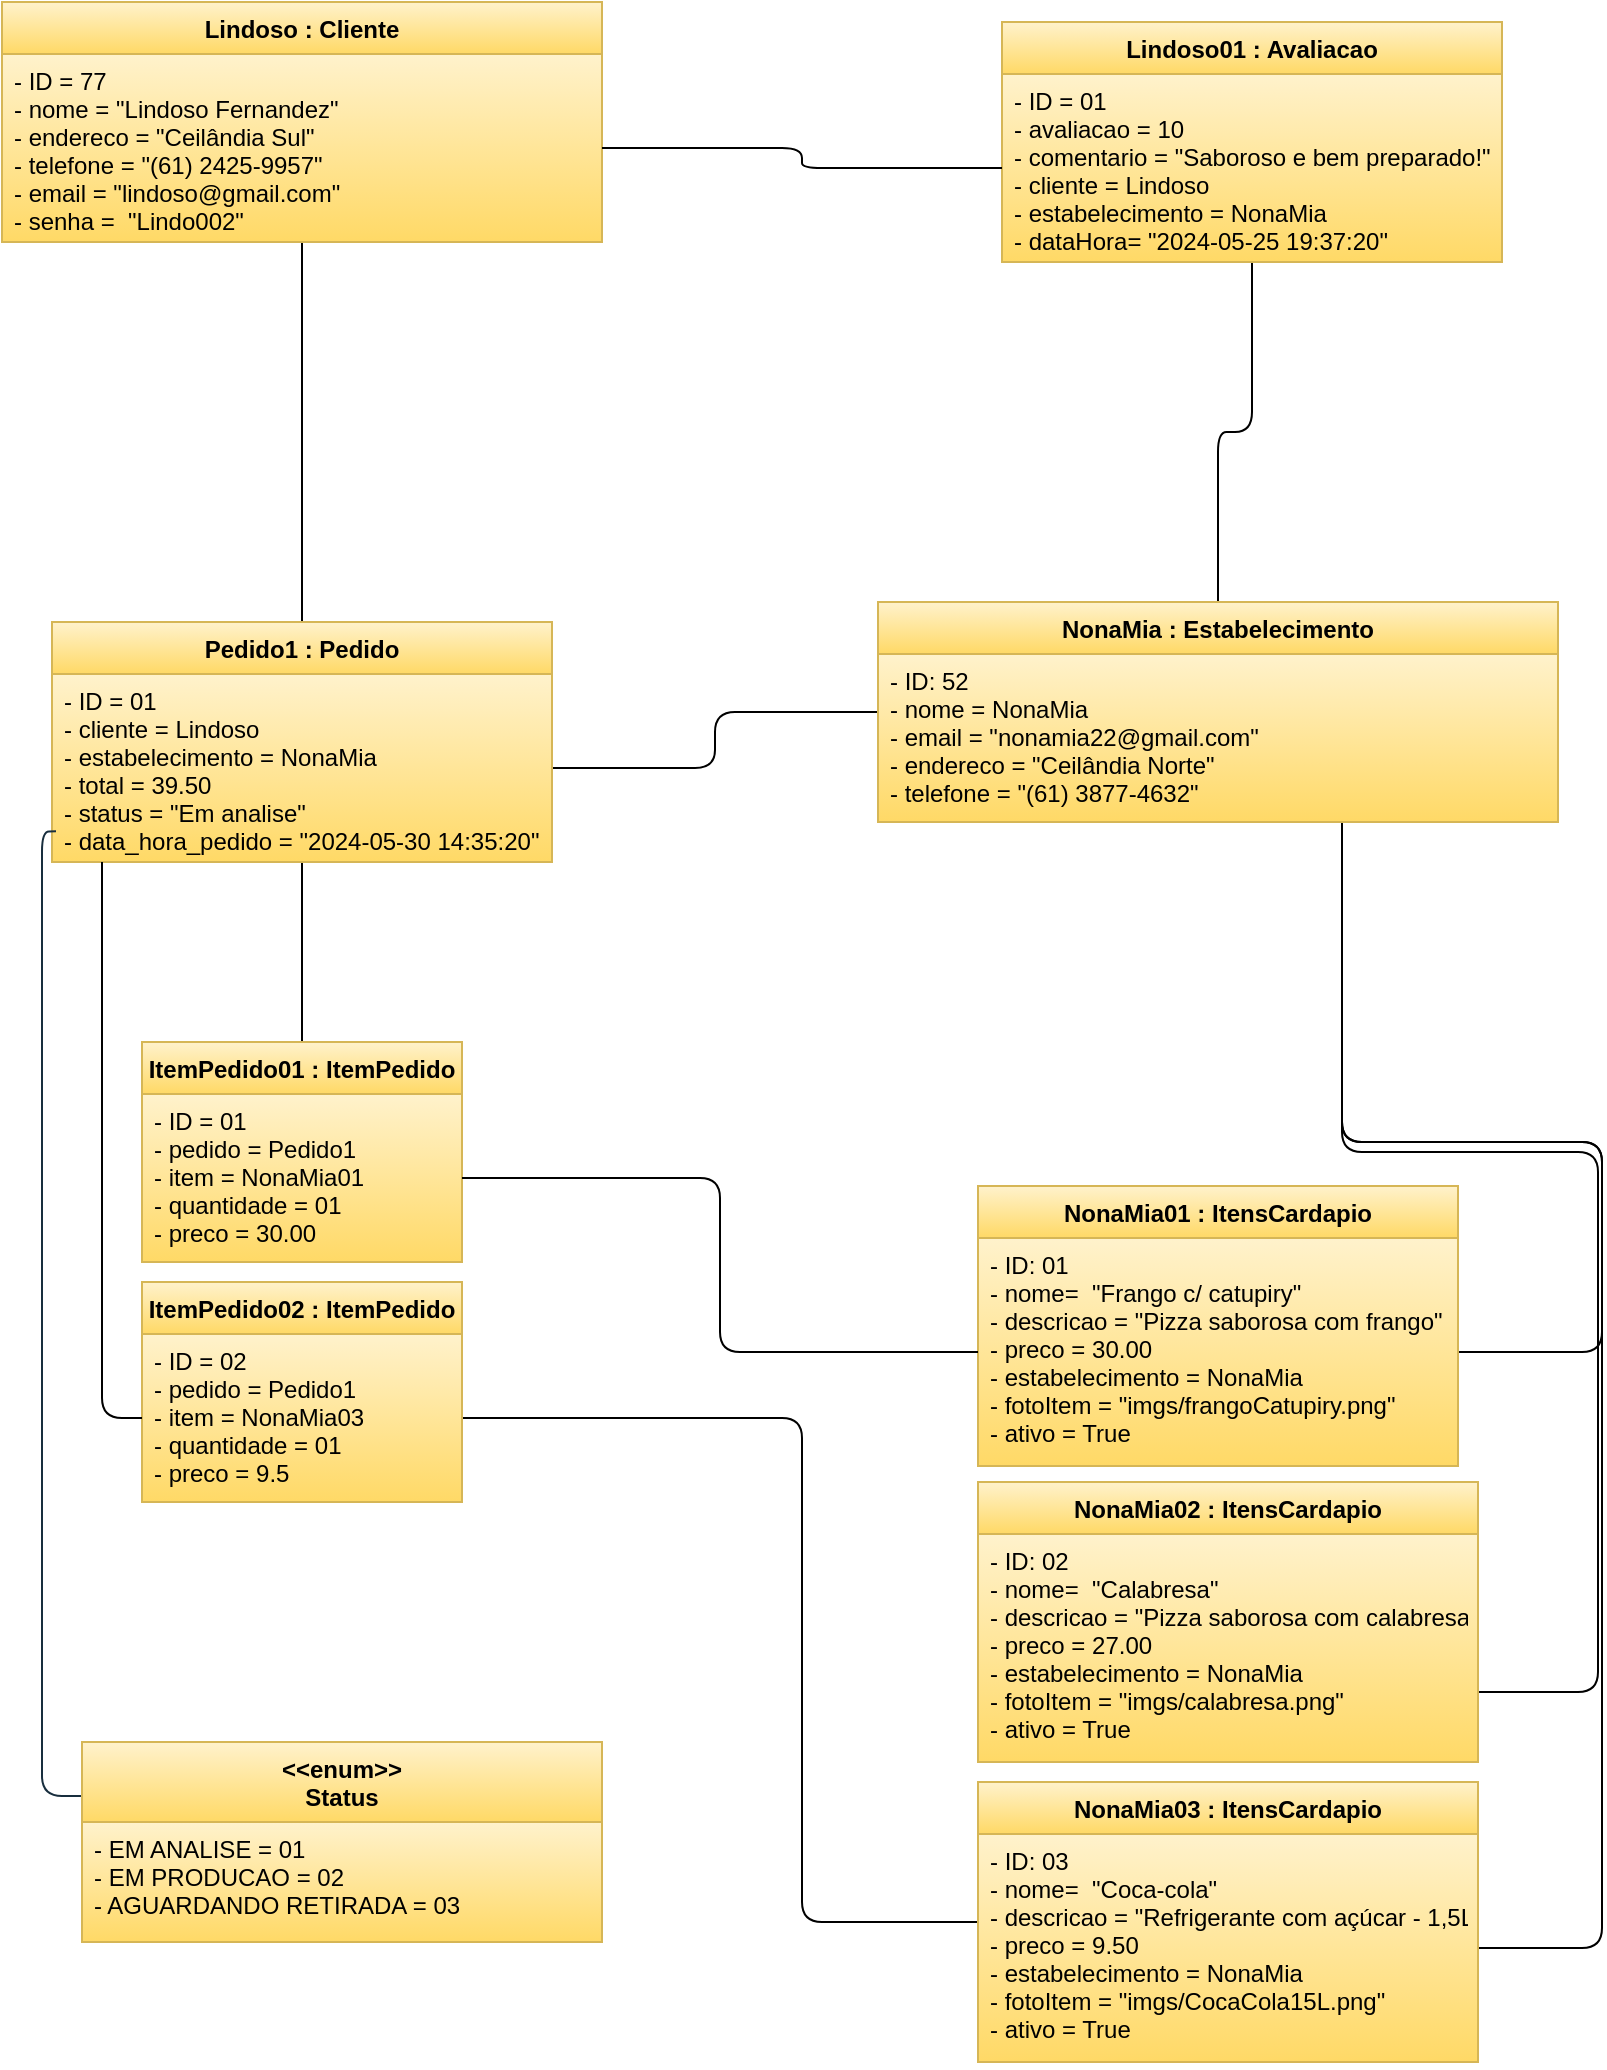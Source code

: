 <mxfile version="24.4.10" type="device" pages="2">
  <diagram name="Obj" id="DTu7eYKMTgnJdBl0chDG">
    <mxGraphModel dx="779" dy="892" grid="1" gridSize="10" guides="1" tooltips="1" connect="1" arrows="1" fold="1" page="1" pageScale="1" pageWidth="827" pageHeight="1169" math="0" shadow="0">
      <root>
        <mxCell id="0" />
        <mxCell id="1" parent="0" />
        <mxCell id="Xk_A5SNu3uXFwl-5zh5v-13" style="edgeStyle=orthogonalEdgeStyle;orthogonalLoop=1;jettySize=auto;html=1;entryX=0.5;entryY=0;entryDx=0;entryDy=0;endArrow=none;endFill=0;" edge="1" parent="1" source="b2Zplk78GgnfrLnbm15n-1" target="b2Zplk78GgnfrLnbm15n-13">
          <mxGeometry relative="1" as="geometry" />
        </mxCell>
        <mxCell id="b2Zplk78GgnfrLnbm15n-1" value="Lindoso : Cliente" style="swimlane;fontStyle=1;align=center;verticalAlign=top;childLayout=stackLayout;horizontal=1;startSize=26;horizontalStack=0;resizeParent=1;resizeParentMax=0;resizeLast=0;collapsible=1;marginBottom=0;fillColor=#fff2cc;strokeColor=#d6b656;textShadow=0;labelBackgroundColor=none;rounded=0;gradientColor=#ffd966;labelBorderColor=none;fontColor=default;" vertex="1" parent="1">
          <mxGeometry x="20" y="100" width="300" height="120" as="geometry" />
        </mxCell>
        <mxCell id="b2Zplk78GgnfrLnbm15n-2" value="- ID = 77&#xa;- nome = &quot;Lindoso Fernandez&quot;&#xa;- endereco = &quot;Ceilândia Sul&quot;&#xa;- telefone = &quot;(61) 2425-9957&quot;&#xa;- email = &quot;lindoso@gmail.com&quot;&#xa;- senha =  &quot;Lindo002&quot;" style="text;strokeColor=#d6b656;fillColor=#fff2cc;align=left;verticalAlign=top;spacingLeft=4;spacingRight=4;overflow=hidden;rotatable=0;points=[[0,0.5],[1,0.5]];portConstraint=eastwest;textShadow=0;labelBackgroundColor=none;rounded=0;gradientColor=#ffd966;labelBorderColor=none;fontColor=default;" vertex="1" parent="b2Zplk78GgnfrLnbm15n-1">
          <mxGeometry y="26" width="300" height="94" as="geometry" />
        </mxCell>
        <mxCell id="Xk_A5SNu3uXFwl-5zh5v-12" style="edgeStyle=orthogonalEdgeStyle;orthogonalLoop=1;jettySize=auto;html=1;endArrow=none;endFill=0;" edge="1" parent="1" source="b2Zplk78GgnfrLnbm15n-5" target="b2Zplk78GgnfrLnbm15n-9">
          <mxGeometry relative="1" as="geometry" />
        </mxCell>
        <mxCell id="b2Zplk78GgnfrLnbm15n-5" value="Lindoso01 : Avaliacao" style="swimlane;fontStyle=1;align=center;verticalAlign=top;childLayout=stackLayout;horizontal=1;startSize=26;horizontalStack=0;resizeParent=1;resizeParentMax=0;resizeLast=0;collapsible=1;marginBottom=0;strokeColor=#d6b656;fontFamily=Helvetica;fontSize=12;fillColor=#fff2cc;labelBackgroundColor=none;rounded=0;gradientColor=#ffd966;labelBorderColor=none;textShadow=0;fontColor=default;" vertex="1" parent="1">
          <mxGeometry x="520" y="110" width="250" height="120" as="geometry" />
        </mxCell>
        <mxCell id="b2Zplk78GgnfrLnbm15n-6" value="- ID = 01&#xa;- avaliacao = 10&#xa;- comentario = &quot;Saboroso e bem preparado!&quot;&#xa;- cliente = Lindoso&#xa;- estabelecimento = NonaMia&#xa;- dataHora= &quot;2024-05-25 19:37:20&quot;&#xa;&#xa;" style="text;strokeColor=#d6b656;fillColor=#fff2cc;align=left;verticalAlign=top;spacingLeft=4;spacingRight=4;overflow=hidden;rotatable=0;points=[[0,0.5],[1,0.5]];portConstraint=eastwest;fontFamily=Helvetica;fontSize=12;fontStyle=0;labelBackgroundColor=none;rounded=0;gradientColor=#ffd966;labelBorderColor=none;textShadow=0;fontColor=default;" vertex="1" parent="b2Zplk78GgnfrLnbm15n-5">
          <mxGeometry y="26" width="250" height="94" as="geometry" />
        </mxCell>
        <mxCell id="Xk_A5SNu3uXFwl-5zh5v-11" style="edgeStyle=orthogonalEdgeStyle;orthogonalLoop=1;jettySize=auto;html=1;endArrow=none;endFill=0;" edge="1" parent="1" source="b2Zplk78GgnfrLnbm15n-9" target="b2Zplk78GgnfrLnbm15n-14">
          <mxGeometry relative="1" as="geometry" />
        </mxCell>
        <mxCell id="Xk_A5SNu3uXFwl-5zh5v-15" style="edgeStyle=orthogonalEdgeStyle;orthogonalLoop=1;jettySize=auto;html=1;entryX=1;entryY=0.5;entryDx=0;entryDy=0;endArrow=none;endFill=0;" edge="1" parent="1" source="b2Zplk78GgnfrLnbm15n-9" target="b2Zplk78GgnfrLnbm15n-22">
          <mxGeometry relative="1" as="geometry">
            <Array as="points">
              <mxPoint x="690" y="670" />
              <mxPoint x="820" y="670" />
              <mxPoint x="820" y="775" />
            </Array>
          </mxGeometry>
        </mxCell>
        <mxCell id="Xk_A5SNu3uXFwl-5zh5v-16" style="edgeStyle=orthogonalEdgeStyle;orthogonalLoop=1;jettySize=auto;html=1;entryX=1;entryY=0.75;entryDx=0;entryDy=0;endArrow=none;endFill=0;" edge="1" parent="1" source="b2Zplk78GgnfrLnbm15n-9" target="Xk_A5SNu3uXFwl-5zh5v-1">
          <mxGeometry relative="1" as="geometry">
            <Array as="points">
              <mxPoint x="690" y="675" />
              <mxPoint x="818" y="675" />
              <mxPoint x="818" y="945" />
            </Array>
          </mxGeometry>
        </mxCell>
        <mxCell id="Xk_A5SNu3uXFwl-5zh5v-17" style="edgeStyle=orthogonalEdgeStyle;orthogonalLoop=1;jettySize=auto;html=1;endArrow=none;endFill=0;" edge="1" parent="1" source="b2Zplk78GgnfrLnbm15n-9" target="Xk_A5SNu3uXFwl-5zh5v-4">
          <mxGeometry relative="1" as="geometry">
            <Array as="points">
              <mxPoint x="690" y="670" />
              <mxPoint x="820" y="670" />
              <mxPoint x="820" y="1073" />
            </Array>
          </mxGeometry>
        </mxCell>
        <mxCell id="b2Zplk78GgnfrLnbm15n-9" value="NonaMia : Estabelecimento" style="swimlane;fontStyle=1;align=center;verticalAlign=top;childLayout=stackLayout;horizontal=1;startSize=26;horizontalStack=0;resizeParent=1;resizeParentMax=0;resizeLast=0;collapsible=1;marginBottom=0;labelBackgroundColor=none;fillColor=#fff2cc;strokeColor=#d6b656;rounded=0;gradientColor=#ffd966;labelBorderColor=none;textShadow=0;fontColor=default;" vertex="1" parent="1">
          <mxGeometry x="458" y="400" width="340" height="110" as="geometry" />
        </mxCell>
        <mxCell id="b2Zplk78GgnfrLnbm15n-10" value="- ID: 52&#xa;- nome = NonaMia&#xa;- email = &quot;nonamia22@gmail.com&quot;&#xa;- endereco = &quot;Ceilândia Norte&quot;&#xa;- telefone = &quot;(61) 3877-4632&quot;&#xa;" style="text;strokeColor=#d6b656;fillColor=#fff2cc;align=left;verticalAlign=top;spacingLeft=4;spacingRight=4;overflow=hidden;rotatable=0;points=[[0,0.5],[1,0.5]];portConstraint=eastwest;labelBackgroundColor=none;rounded=0;gradientColor=#ffd966;labelBorderColor=none;textShadow=0;fontColor=default;" vertex="1" parent="b2Zplk78GgnfrLnbm15n-9">
          <mxGeometry y="26" width="340" height="84" as="geometry" />
        </mxCell>
        <mxCell id="Xk_A5SNu3uXFwl-5zh5v-9" style="edgeStyle=orthogonalEdgeStyle;orthogonalLoop=1;jettySize=auto;html=1;entryX=0.5;entryY=0;entryDx=0;entryDy=0;endArrow=none;endFill=0;" edge="1" parent="1" source="b2Zplk78GgnfrLnbm15n-13" target="b2Zplk78GgnfrLnbm15n-17">
          <mxGeometry relative="1" as="geometry" />
        </mxCell>
        <mxCell id="b2Zplk78GgnfrLnbm15n-13" value="Pedido1 : Pedido" style="swimlane;fontStyle=1;align=center;verticalAlign=top;childLayout=stackLayout;horizontal=1;startSize=26;horizontalStack=0;resizeParent=1;resizeParentMax=0;resizeLast=0;collapsible=1;marginBottom=0;labelBackgroundColor=none;fillColor=#fff2cc;strokeColor=#d6b656;rounded=0;gradientColor=#ffd966;labelBorderColor=none;textShadow=0;fontColor=default;" vertex="1" parent="1">
          <mxGeometry x="45" y="410" width="250" height="120" as="geometry" />
        </mxCell>
        <mxCell id="b2Zplk78GgnfrLnbm15n-14" value="- ID = 01&#xa;- cliente = Lindoso&#xa;- estabelecimento = NonaMia&#xa;- total = 39.50&#xa;- status = &quot;Em analise&quot;&#xa;- data_hora_pedido = &quot;2024-05-30 14:35:20&quot;" style="text;strokeColor=#d6b656;fillColor=#fff2cc;align=left;verticalAlign=top;spacingLeft=4;spacingRight=4;overflow=hidden;rotatable=0;points=[[0,0.5],[1,0.5]];portConstraint=eastwest;labelBackgroundColor=none;rounded=0;gradientColor=#ffd966;labelBorderColor=none;textShadow=0;fontColor=default;" vertex="1" parent="b2Zplk78GgnfrLnbm15n-13">
          <mxGeometry y="26" width="250" height="94" as="geometry" />
        </mxCell>
        <mxCell id="b2Zplk78GgnfrLnbm15n-17" value="ItemPedido01 : ItemPedido" style="swimlane;fontStyle=1;align=center;verticalAlign=top;childLayout=stackLayout;horizontal=1;startSize=26;horizontalStack=0;resizeParent=1;resizeParentMax=0;resizeLast=0;collapsible=1;marginBottom=0;labelBackgroundColor=none;fillColor=#fff2cc;strokeColor=#d6b656;rounded=0;gradientColor=#ffd966;labelBorderColor=none;textShadow=0;fontColor=default;" vertex="1" parent="1">
          <mxGeometry x="90" y="620" width="160" height="110" as="geometry" />
        </mxCell>
        <mxCell id="b2Zplk78GgnfrLnbm15n-18" value="- ID = 01&#xa;- pedido = Pedido1&#xa;- item = NonaMia01&#xa;- quantidade = 01&#xa;- preco = 30.00" style="text;strokeColor=#d6b656;fillColor=#fff2cc;align=left;verticalAlign=top;spacingLeft=4;spacingRight=4;overflow=hidden;rotatable=0;points=[[0,0.5],[1,0.5]];portConstraint=eastwest;labelBackgroundColor=none;rounded=0;gradientColor=#ffd966;labelBorderColor=none;textShadow=0;fontColor=default;" vertex="1" parent="b2Zplk78GgnfrLnbm15n-17">
          <mxGeometry y="26" width="160" height="84" as="geometry" />
        </mxCell>
        <mxCell id="b2Zplk78GgnfrLnbm15n-21" value="NonaMia01 : ItensCardapio" style="swimlane;fontStyle=1;align=center;verticalAlign=top;childLayout=stackLayout;horizontal=1;startSize=26;horizontalStack=0;resizeParent=1;resizeParentMax=0;resizeLast=0;collapsible=1;marginBottom=0;labelBackgroundColor=none;fillColor=#fff2cc;strokeColor=#d6b656;rounded=0;gradientColor=#ffd966;labelBorderColor=none;textShadow=0;fontColor=default;" vertex="1" parent="1">
          <mxGeometry x="508" y="692" width="240" height="140" as="geometry" />
        </mxCell>
        <mxCell id="b2Zplk78GgnfrLnbm15n-22" value="- ID: 01&#xa;- nome=  &quot;Frango c/ catupiry&quot;&#xa;- descricao = &quot;Pizza saborosa com frango&quot;&#xa;- preco = 30.00&#xa;- estabelecimento = NonaMia &#xa;- fotoItem = &quot;imgs/frangoCatupiry.png&quot; &#xa;- ativo = True" style="text;strokeColor=#d6b656;fillColor=#fff2cc;align=left;verticalAlign=top;spacingLeft=4;spacingRight=4;overflow=hidden;rotatable=0;points=[[0,0.5],[1,0.5]];portConstraint=eastwest;labelBackgroundColor=none;rounded=0;gradientColor=#ffd966;labelBorderColor=none;textShadow=0;fontColor=default;" vertex="1" parent="b2Zplk78GgnfrLnbm15n-21">
          <mxGeometry y="26" width="240" height="114" as="geometry" />
        </mxCell>
        <mxCell id="b2Zplk78GgnfrLnbm15n-34" value="" style="edgeStyle=orthogonalEdgeStyle;rounded=1;orthogonalLoop=1;jettySize=auto;endArrow=none;endFill=0;exitX=0;exitY=0.25;exitDx=0;exitDy=0;entryX=0.008;entryY=0.837;entryDx=0;entryDy=0;entryPerimeter=0;labelBackgroundColor=none;strokeColor=#182E3E;fontColor=default;labelBorderColor=none;textShadow=0;curved=0;" edge="1" parent="1" source="b2Zplk78GgnfrLnbm15n-29" target="b2Zplk78GgnfrLnbm15n-14">
          <mxGeometry relative="1" as="geometry">
            <Array as="points">
              <mxPoint x="100" y="997" />
              <mxPoint x="40" y="997" />
              <mxPoint x="40" y="515" />
            </Array>
          </mxGeometry>
        </mxCell>
        <mxCell id="b2Zplk78GgnfrLnbm15n-29" value="&lt;&lt;enum&gt;&gt;&#xa;Status" style="swimlane;fontStyle=1;align=center;verticalAlign=top;childLayout=stackLayout;horizontal=1;startSize=40;horizontalStack=0;resizeParent=1;resizeParentMax=0;resizeLast=0;collapsible=1;marginBottom=0;labelBackgroundColor=none;fillColor=#fff2cc;strokeColor=#d6b656;rounded=0;gradientColor=#ffd966;labelBorderColor=none;textShadow=0;fontColor=default;" vertex="1" parent="1">
          <mxGeometry x="60" y="970" width="260" height="100" as="geometry">
            <mxRectangle x="300" y="840" width="100" height="40" as="alternateBounds" />
          </mxGeometry>
        </mxCell>
        <mxCell id="b2Zplk78GgnfrLnbm15n-30" value="- EM ANALISE = 01&#xa;- EM PRODUCAO = 02&#xa;- AGUARDANDO RETIRADA = 03" style="text;strokeColor=#d6b656;fillColor=#fff2cc;align=left;verticalAlign=top;spacingLeft=4;spacingRight=4;overflow=hidden;rotatable=0;points=[[0,0.5],[1,0.5]];portConstraint=eastwest;labelBackgroundColor=none;rounded=0;gradientColor=#ffd966;labelBorderColor=none;textShadow=0;fontColor=default;" vertex="1" parent="b2Zplk78GgnfrLnbm15n-29">
          <mxGeometry y="40" width="260" height="60" as="geometry" />
        </mxCell>
        <mxCell id="Xk_A5SNu3uXFwl-5zh5v-1" value="NonaMia02 : ItensCardapio" style="swimlane;fontStyle=1;align=center;verticalAlign=top;childLayout=stackLayout;horizontal=1;startSize=26;horizontalStack=0;resizeParent=1;resizeParentMax=0;resizeLast=0;collapsible=1;marginBottom=0;labelBackgroundColor=none;fillColor=#fff2cc;strokeColor=#d6b656;rounded=0;gradientColor=#ffd966;labelBorderColor=none;textShadow=0;fontColor=default;" vertex="1" parent="1">
          <mxGeometry x="508" y="840" width="250" height="140" as="geometry" />
        </mxCell>
        <mxCell id="Xk_A5SNu3uXFwl-5zh5v-2" value="- ID: 02&#xa;- nome=  &quot;Calabresa&quot;&#xa;- descricao = &quot;Pizza saborosa com calabresa&quot;&#xa;- preco = 27.00&#xa;- estabelecimento = NonaMia &#xa;- fotoItem = &quot;imgs/calabresa.png&quot; &#xa;- ativo = True" style="text;strokeColor=#d6b656;fillColor=#fff2cc;align=left;verticalAlign=top;spacingLeft=4;spacingRight=4;overflow=hidden;rotatable=0;points=[[0,0.5],[1,0.5]];portConstraint=eastwest;labelBackgroundColor=none;rounded=0;gradientColor=#ffd966;labelBorderColor=none;textShadow=0;fontColor=default;" vertex="1" parent="Xk_A5SNu3uXFwl-5zh5v-1">
          <mxGeometry y="26" width="250" height="114" as="geometry" />
        </mxCell>
        <mxCell id="Xk_A5SNu3uXFwl-5zh5v-7" style="edgeStyle=orthogonalEdgeStyle;orthogonalLoop=1;jettySize=auto;html=1;endArrow=none;endFill=0;" edge="1" parent="1" source="Xk_A5SNu3uXFwl-5zh5v-3" target="Xk_A5SNu3uXFwl-5zh5v-6">
          <mxGeometry relative="1" as="geometry">
            <Array as="points">
              <mxPoint x="420" y="1060" />
              <mxPoint x="420" y="808" />
            </Array>
          </mxGeometry>
        </mxCell>
        <mxCell id="Xk_A5SNu3uXFwl-5zh5v-3" value="NonaMia03 : ItensCardapio" style="swimlane;fontStyle=1;align=center;verticalAlign=top;childLayout=stackLayout;horizontal=1;startSize=26;horizontalStack=0;resizeParent=1;resizeParentMax=0;resizeLast=0;collapsible=1;marginBottom=0;labelBackgroundColor=none;fillColor=#fff2cc;strokeColor=#d6b656;rounded=0;gradientColor=#ffd966;labelBorderColor=none;textShadow=0;fontColor=default;" vertex="1" parent="1">
          <mxGeometry x="508" y="990" width="250" height="140" as="geometry" />
        </mxCell>
        <mxCell id="Xk_A5SNu3uXFwl-5zh5v-4" value="- ID: 03&#xa;- nome=  &quot;Coca-cola&quot;&#xa;- descricao = &quot;Refrigerante com açúcar - 1,5L&quot;&#xa;- preco = 9.50&#xa;- estabelecimento = NonaMia &#xa;- fotoItem = &quot;imgs/CocaCola15L.png&quot; &#xa;- ativo = True" style="text;strokeColor=#d6b656;fillColor=#fff2cc;align=left;verticalAlign=top;spacingLeft=4;spacingRight=4;overflow=hidden;rotatable=0;points=[[0,0.5],[1,0.5]];portConstraint=eastwest;labelBackgroundColor=none;rounded=0;gradientColor=#ffd966;labelBorderColor=none;textShadow=0;fontColor=default;" vertex="1" parent="Xk_A5SNu3uXFwl-5zh5v-3">
          <mxGeometry y="26" width="250" height="114" as="geometry" />
        </mxCell>
        <mxCell id="Xk_A5SNu3uXFwl-5zh5v-5" value="ItemPedido02 : ItemPedido" style="swimlane;fontStyle=1;align=center;verticalAlign=top;childLayout=stackLayout;horizontal=1;startSize=26;horizontalStack=0;resizeParent=1;resizeParentMax=0;resizeLast=0;collapsible=1;marginBottom=0;labelBackgroundColor=none;fillColor=#fff2cc;strokeColor=#d6b656;rounded=0;gradientColor=#ffd966;labelBorderColor=none;textShadow=0;fontColor=default;" vertex="1" parent="1">
          <mxGeometry x="90" y="740" width="160" height="110" as="geometry" />
        </mxCell>
        <mxCell id="Xk_A5SNu3uXFwl-5zh5v-6" value="- ID = 02&#xa;- pedido = Pedido1&#xa;- item = NonaMia03&#xa;- quantidade = 01&#xa;- preco = 9.5" style="text;strokeColor=#d6b656;fillColor=#fff2cc;align=left;verticalAlign=top;spacingLeft=4;spacingRight=4;overflow=hidden;rotatable=0;points=[[0,0.5],[1,0.5]];portConstraint=eastwest;labelBackgroundColor=none;rounded=0;gradientColor=#ffd966;labelBorderColor=none;textShadow=0;fontColor=default;" vertex="1" parent="Xk_A5SNu3uXFwl-5zh5v-5">
          <mxGeometry y="26" width="160" height="84" as="geometry" />
        </mxCell>
        <mxCell id="Xk_A5SNu3uXFwl-5zh5v-8" style="edgeStyle=orthogonalEdgeStyle;orthogonalLoop=1;jettySize=auto;html=1;endArrow=none;endFill=0;" edge="1" parent="1" source="b2Zplk78GgnfrLnbm15n-22" target="b2Zplk78GgnfrLnbm15n-18">
          <mxGeometry relative="1" as="geometry" />
        </mxCell>
        <mxCell id="Xk_A5SNu3uXFwl-5zh5v-10" style="edgeStyle=orthogonalEdgeStyle;orthogonalLoop=1;jettySize=auto;html=1;endArrow=none;endFill=0;" edge="1" parent="1" source="Xk_A5SNu3uXFwl-5zh5v-6" target="b2Zplk78GgnfrLnbm15n-14">
          <mxGeometry relative="1" as="geometry">
            <Array as="points">
              <mxPoint x="70" y="808" />
            </Array>
          </mxGeometry>
        </mxCell>
        <mxCell id="Xk_A5SNu3uXFwl-5zh5v-14" style="edgeStyle=orthogonalEdgeStyle;orthogonalLoop=1;jettySize=auto;html=1;endArrow=none;endFill=0;" edge="1" parent="1" source="b2Zplk78GgnfrLnbm15n-2" target="b2Zplk78GgnfrLnbm15n-6">
          <mxGeometry relative="1" as="geometry" />
        </mxCell>
      </root>
    </mxGraphModel>
  </diagram>
  <diagram id="-a5iVARXVp3Ahgzyi-za" name="Classes">
    <mxGraphModel dx="779" dy="892" grid="1" gridSize="10" guides="1" tooltips="1" connect="1" arrows="1" fold="1" page="1" pageScale="1" pageWidth="827" pageHeight="1169" math="0" shadow="0">
      <root>
        <mxCell id="0" />
        <mxCell id="1" parent="0" />
        <mxCell id="9hyeEhzRaxc_VQN65_5I-1" value="" style="edgeStyle=orthogonalEdgeStyle;rounded=0;orthogonalLoop=1;jettySize=auto;endArrow=none;endFill=0;labelBackgroundColor=none;strokeColor=#182E3E;fontColor=default;labelBorderColor=none;textShadow=0;" edge="1" parent="1" source="9hyeEhzRaxc_VQN65_5I-4" target="9hyeEhzRaxc_VQN65_5I-19">
          <mxGeometry relative="1" as="geometry">
            <Array as="points">
              <mxPoint x="170" y="380" />
              <mxPoint x="170" y="380" />
            </Array>
          </mxGeometry>
        </mxCell>
        <mxCell id="9hyeEhzRaxc_VQN65_5I-2" value="1" style="edgeLabel;align=center;verticalAlign=middle;resizable=0;points=[];textShadow=0;labelBackgroundColor=none;fontColor=default;rounded=0;labelBorderColor=none;" vertex="1" connectable="0" parent="9hyeEhzRaxc_VQN65_5I-1">
          <mxGeometry x="-0.747" y="2" relative="1" as="geometry">
            <mxPoint x="8" as="offset" />
          </mxGeometry>
        </mxCell>
        <mxCell id="9hyeEhzRaxc_VQN65_5I-3" value="0..*" style="edgeLabel;align=center;verticalAlign=middle;resizable=0;points=[];labelBackgroundColor=none;fontColor=default;rounded=0;labelBorderColor=none;textShadow=0;" vertex="1" connectable="0" parent="9hyeEhzRaxc_VQN65_5I-1">
          <mxGeometry x="0.707" y="2" relative="1" as="geometry">
            <mxPoint x="18" y="3" as="offset" />
          </mxGeometry>
        </mxCell>
        <mxCell id="9hyeEhzRaxc_VQN65_5I-4" value="Cliente" style="swimlane;fontStyle=1;align=center;verticalAlign=top;childLayout=stackLayout;horizontal=1;startSize=26;horizontalStack=0;resizeParent=1;resizeParentMax=0;resizeLast=0;collapsible=1;marginBottom=0;fillColor=#fff2cc;strokeColor=#d6b656;textShadow=0;labelBackgroundColor=none;rounded=0;gradientColor=#ffd966;labelBorderColor=none;fontColor=default;" vertex="1" parent="1">
          <mxGeometry x="20" y="100" width="300" height="186" as="geometry" />
        </mxCell>
        <mxCell id="9hyeEhzRaxc_VQN65_5I-5" value="- ID: int&#xa;- nome: str&#xa;- endereco: str&#xa;- telefone: str&#xa;- email: str&#xa;- senha: str" style="text;strokeColor=#d6b656;fillColor=#fff2cc;align=left;verticalAlign=top;spacingLeft=4;spacingRight=4;overflow=hidden;rotatable=0;points=[[0,0.5],[1,0.5]];portConstraint=eastwest;textShadow=0;labelBackgroundColor=none;rounded=0;gradientColor=#ffd966;labelBorderColor=none;fontColor=default;" vertex="1" parent="9hyeEhzRaxc_VQN65_5I-4">
          <mxGeometry y="26" width="300" height="90" as="geometry" />
        </mxCell>
        <mxCell id="9hyeEhzRaxc_VQN65_5I-6" value="" style="line;strokeWidth=1;fillColor=none;align=left;verticalAlign=middle;spacingTop=-1;spacingLeft=3;spacingRight=3;rotatable=0;labelPosition=right;points=[];portConstraint=eastwest;strokeColor=#909090;perimeterSpacing=0;textShadow=0;labelBackgroundColor=none;fontColor=default;rounded=0;labelBorderColor=none;" vertex="1" parent="9hyeEhzRaxc_VQN65_5I-4">
          <mxGeometry y="116" width="300" height="8" as="geometry" />
        </mxCell>
        <mxCell id="9hyeEhzRaxc_VQN65_5I-7" value="+ getID(): int&#xa;+ fazerPedido(): Pedido&#xa;+ avaliarEstabelecimento(avaliacao: Avaliacao): void" style="text;strokeColor=#d6b656;fillColor=#fff2cc;align=left;verticalAlign=top;spacingLeft=4;spacingRight=4;overflow=hidden;rotatable=0;points=[[0,0.5],[1,0.5]];portConstraint=eastwest;textShadow=0;labelBackgroundColor=none;rounded=0;gradientColor=#ffd966;labelBorderColor=none;fontColor=default;" vertex="1" parent="9hyeEhzRaxc_VQN65_5I-4">
          <mxGeometry y="124" width="300" height="62" as="geometry" />
        </mxCell>
        <mxCell id="9hyeEhzRaxc_VQN65_5I-8" value="" style="edgeStyle=orthogonalEdgeStyle;rounded=0;orthogonalLoop=1;jettySize=auto;endArrow=none;endFill=0;labelBackgroundColor=none;strokeColor=#182E3E;fontColor=default;labelBorderColor=none;textShadow=0;" edge="1" parent="1" source="9hyeEhzRaxc_VQN65_5I-11" target="9hyeEhzRaxc_VQN65_5I-15">
          <mxGeometry relative="1" as="geometry">
            <Array as="points">
              <mxPoint x="640" y="360" />
              <mxPoint x="640" y="360" />
            </Array>
          </mxGeometry>
        </mxCell>
        <mxCell id="9hyeEhzRaxc_VQN65_5I-9" value="0..*" style="edgeLabel;align=center;verticalAlign=middle;resizable=0;points=[];labelBackgroundColor=none;fontColor=default;rounded=0;labelBorderColor=none;textShadow=0;" vertex="1" connectable="0" parent="9hyeEhzRaxc_VQN65_5I-8">
          <mxGeometry x="-0.748" relative="1" as="geometry">
            <mxPoint x="19" y="-5" as="offset" />
          </mxGeometry>
        </mxCell>
        <mxCell id="9hyeEhzRaxc_VQN65_5I-10" value="1" style="edgeLabel;align=center;verticalAlign=middle;resizable=0;points=[];labelBackgroundColor=none;fontColor=default;rounded=0;labelBorderColor=none;textShadow=0;" vertex="1" connectable="0" parent="9hyeEhzRaxc_VQN65_5I-8">
          <mxGeometry x="0.707" relative="1" as="geometry">
            <mxPoint x="14" y="9" as="offset" />
          </mxGeometry>
        </mxCell>
        <mxCell id="9hyeEhzRaxc_VQN65_5I-11" value="Avaliacao" style="swimlane;fontStyle=1;align=center;verticalAlign=top;childLayout=stackLayout;horizontal=1;startSize=26;horizontalStack=0;resizeParent=1;resizeParentMax=0;resizeLast=0;collapsible=1;marginBottom=0;strokeColor=#d6b656;fontFamily=Helvetica;fontSize=12;fillColor=#fff2cc;labelBackgroundColor=none;rounded=0;gradientColor=#ffd966;labelBorderColor=none;textShadow=0;fontColor=default;" vertex="1" parent="1">
          <mxGeometry x="520" y="110" width="240" height="150" as="geometry" />
        </mxCell>
        <mxCell id="9hyeEhzRaxc_VQN65_5I-12" value="- ID: int&#xa;- avaliacao: int&#xa;- comentario: str&#xa;- cliente: Cliente&#xa;- estabelecimento: Estabelecimento&#xa;- dataHora: datetime&#xa;" style="text;strokeColor=#d6b656;fillColor=#fff2cc;align=left;verticalAlign=top;spacingLeft=4;spacingRight=4;overflow=hidden;rotatable=0;points=[[0,0.5],[1,0.5]];portConstraint=eastwest;fontFamily=Helvetica;fontSize=12;fontStyle=0;labelBackgroundColor=none;rounded=0;gradientColor=#ffd966;labelBorderColor=none;textShadow=0;fontColor=default;" vertex="1" parent="9hyeEhzRaxc_VQN65_5I-11">
          <mxGeometry y="26" width="240" height="90" as="geometry" />
        </mxCell>
        <mxCell id="9hyeEhzRaxc_VQN65_5I-13" value="" style="line;strokeWidth=1;fillColor=#F5AB50;align=center;verticalAlign=top;spacingTop=-1;spacingLeft=3;spacingRight=3;rotatable=0;labelPosition=right;points=[];portConstraint=eastwest;strokeColor=#909090;fontFamily=Helvetica;fontSize=12;fontColor=default;fontStyle=1;labelBackgroundColor=none;rounded=0;labelBorderColor=none;textShadow=0;" vertex="1" parent="9hyeEhzRaxc_VQN65_5I-11">
          <mxGeometry y="116" width="240" height="8" as="geometry" />
        </mxCell>
        <mxCell id="9hyeEhzRaxc_VQN65_5I-14" value="+ adicionarAvaliacao(): void" style="text;strokeColor=#d6b656;fillColor=#fff2cc;align=left;verticalAlign=top;spacingLeft=4;spacingRight=4;overflow=hidden;rotatable=0;points=[[0,0.5],[1,0.5]];portConstraint=eastwest;fontFamily=Helvetica;fontSize=12;fontStyle=0;labelBackgroundColor=none;rounded=0;gradientColor=#ffd966;labelBorderColor=none;textShadow=0;fontColor=default;" vertex="1" parent="9hyeEhzRaxc_VQN65_5I-11">
          <mxGeometry y="124" width="240" height="26" as="geometry" />
        </mxCell>
        <mxCell id="9hyeEhzRaxc_VQN65_5I-15" value="Estabelecimento" style="swimlane;fontStyle=1;align=center;verticalAlign=top;childLayout=stackLayout;horizontal=1;startSize=26;horizontalStack=0;resizeParent=1;resizeParentMax=0;resizeLast=0;collapsible=1;marginBottom=0;labelBackgroundColor=none;fillColor=#fff2cc;strokeColor=#d6b656;rounded=0;gradientColor=#ffd966;labelBorderColor=none;textShadow=0;fontColor=default;" vertex="1" parent="1">
          <mxGeometry x="460" y="400" width="340" height="220" as="geometry" />
        </mxCell>
        <mxCell id="9hyeEhzRaxc_VQN65_5I-16" value="- ID: int&#xa;- nome: str&#xa;- email: str&#xa;- endereco: str&#xa;- telefone: str&#xa;- pedidos: List&lt;Pedido&gt;&#xa;- cardapio: List&lt;ItensCardapio&gt;&#xa;- avaliacoes: List&lt;Avaliacoes&gt;" style="text;strokeColor=#d6b656;fillColor=#fff2cc;align=left;verticalAlign=top;spacingLeft=4;spacingRight=4;overflow=hidden;rotatable=0;points=[[0,0.5],[1,0.5]];portConstraint=eastwest;labelBackgroundColor=none;rounded=0;gradientColor=#ffd966;labelBorderColor=none;textShadow=0;fontColor=default;" vertex="1" parent="9hyeEhzRaxc_VQN65_5I-15">
          <mxGeometry y="26" width="340" height="124" as="geometry" />
        </mxCell>
        <mxCell id="9hyeEhzRaxc_VQN65_5I-17" value="" style="line;strokeWidth=1;fillColor=none;align=left;verticalAlign=middle;spacingTop=-1;spacingLeft=3;spacingRight=3;rotatable=0;labelPosition=right;points=[];portConstraint=eastwest;strokeColor=#909090;labelBackgroundColor=none;fontColor=default;rounded=0;labelBorderColor=none;textShadow=0;" vertex="1" parent="9hyeEhzRaxc_VQN65_5I-15">
          <mxGeometry y="150" width="340" height="8" as="geometry" />
        </mxCell>
        <mxCell id="9hyeEhzRaxc_VQN65_5I-18" value="+ adicionarItemCardapio(item: ItensCardapio): void&#xa;+ removerItemCardapio(item: ItensCardapio): void&#xa;+ listarAvaliacoes(): List&lt;Avaliações&gt;" style="text;strokeColor=#d6b656;fillColor=#fff2cc;align=left;verticalAlign=top;spacingLeft=4;spacingRight=4;overflow=hidden;rotatable=0;points=[[0,0.5],[1,0.5]];portConstraint=eastwest;labelBackgroundColor=none;rounded=0;gradientColor=#ffd966;labelBorderColor=none;textShadow=0;fontColor=default;" vertex="1" parent="9hyeEhzRaxc_VQN65_5I-15">
          <mxGeometry y="158" width="340" height="62" as="geometry" />
        </mxCell>
        <mxCell id="9hyeEhzRaxc_VQN65_5I-19" value="Pedido" style="swimlane;fontStyle=1;align=center;verticalAlign=top;childLayout=stackLayout;horizontal=1;startSize=26;horizontalStack=0;resizeParent=1;resizeParentMax=0;resizeLast=0;collapsible=1;marginBottom=0;labelBackgroundColor=none;fillColor=#fff2cc;strokeColor=#d6b656;rounded=0;gradientColor=#ffd966;labelBorderColor=none;textShadow=0;fontColor=default;" vertex="1" parent="1">
          <mxGeometry x="60" y="410" width="230" height="190" as="geometry" />
        </mxCell>
        <mxCell id="9hyeEhzRaxc_VQN65_5I-20" value="- ID: int&#xa;- cliente: Cliente&#xa;- estabelecimento: Estabelecimento&#xa;- itens: List&lt;ItemPedido&gt;&#xa;- total: float&#xa;- status: Enum&#xa;- data_hora_pedido: datetime" style="text;strokeColor=#d6b656;fillColor=#fff2cc;align=left;verticalAlign=top;spacingLeft=4;spacingRight=4;overflow=hidden;rotatable=0;points=[[0,0.5],[1,0.5]];portConstraint=eastwest;labelBackgroundColor=none;rounded=0;gradientColor=#ffd966;labelBorderColor=none;textShadow=0;fontColor=default;" vertex="1" parent="9hyeEhzRaxc_VQN65_5I-19">
          <mxGeometry y="26" width="230" height="114" as="geometry" />
        </mxCell>
        <mxCell id="9hyeEhzRaxc_VQN65_5I-21" value="" style="line;strokeWidth=1;fillColor=none;align=left;verticalAlign=middle;spacingTop=-1;spacingLeft=3;spacingRight=3;rotatable=0;labelPosition=right;points=[];portConstraint=eastwest;strokeColor=#909090;labelBackgroundColor=none;fontColor=default;rounded=0;labelBorderColor=none;textShadow=0;" vertex="1" parent="9hyeEhzRaxc_VQN65_5I-19">
          <mxGeometry y="140" width="230" height="8" as="geometry" />
        </mxCell>
        <mxCell id="9hyeEhzRaxc_VQN65_5I-22" value="+ calcularTotal(): float&#xa;+ atualizarStatus(status: Enum): void " style="text;strokeColor=#d6b656;fillColor=#fff2cc;align=left;verticalAlign=top;spacingLeft=4;spacingRight=4;overflow=hidden;rotatable=0;points=[[0,0.5],[1,0.5]];portConstraint=eastwest;labelBackgroundColor=none;rounded=0;gradientColor=#ffd966;labelBorderColor=none;textShadow=0;fontColor=default;" vertex="1" parent="9hyeEhzRaxc_VQN65_5I-19">
          <mxGeometry y="148" width="230" height="42" as="geometry" />
        </mxCell>
        <mxCell id="9hyeEhzRaxc_VQN65_5I-23" value="ItemPedido" style="swimlane;fontStyle=1;align=center;verticalAlign=top;childLayout=stackLayout;horizontal=1;startSize=26;horizontalStack=0;resizeParent=1;resizeParentMax=0;resizeLast=0;collapsible=1;marginBottom=0;labelBackgroundColor=none;fillColor=#fff2cc;strokeColor=#d6b656;rounded=0;gradientColor=#ffd966;labelBorderColor=none;textShadow=0;fontColor=default;" vertex="1" parent="1">
          <mxGeometry x="90" y="707" width="160" height="144" as="geometry" />
        </mxCell>
        <mxCell id="9hyeEhzRaxc_VQN65_5I-24" value="- ID: int&#xa;- pedido: Pedido&#xa;- item: ItensCardapio&#xa;- quantidade: int&#xa;- preco: float" style="text;strokeColor=#d6b656;fillColor=#fff2cc;align=left;verticalAlign=top;spacingLeft=4;spacingRight=4;overflow=hidden;rotatable=0;points=[[0,0.5],[1,0.5]];portConstraint=eastwest;labelBackgroundColor=none;rounded=0;gradientColor=#ffd966;labelBorderColor=none;textShadow=0;fontColor=default;" vertex="1" parent="9hyeEhzRaxc_VQN65_5I-23">
          <mxGeometry y="26" width="160" height="84" as="geometry" />
        </mxCell>
        <mxCell id="9hyeEhzRaxc_VQN65_5I-25" value="" style="line;strokeWidth=1;fillColor=none;align=left;verticalAlign=middle;spacingTop=-1;spacingLeft=3;spacingRight=3;rotatable=0;labelPosition=right;points=[];portConstraint=eastwest;strokeColor=#909090;labelBackgroundColor=none;fontColor=default;rounded=0;labelBorderColor=none;textShadow=0;" vertex="1" parent="9hyeEhzRaxc_VQN65_5I-23">
          <mxGeometry y="110" width="160" height="8" as="geometry" />
        </mxCell>
        <mxCell id="9hyeEhzRaxc_VQN65_5I-26" value="+ calcularSubtotal(): float" style="text;strokeColor=#d6b656;fillColor=#fff2cc;align=left;verticalAlign=top;spacingLeft=4;spacingRight=4;overflow=hidden;rotatable=0;points=[[0,0.5],[1,0.5]];portConstraint=eastwest;labelBackgroundColor=none;rounded=0;gradientColor=#ffd966;labelBorderColor=none;textShadow=0;fontColor=default;" vertex="1" parent="9hyeEhzRaxc_VQN65_5I-23">
          <mxGeometry y="118" width="160" height="26" as="geometry" />
        </mxCell>
        <mxCell id="9hyeEhzRaxc_VQN65_5I-27" value="ItensCardapio" style="swimlane;fontStyle=1;align=center;verticalAlign=top;childLayout=stackLayout;horizontal=1;startSize=26;horizontalStack=0;resizeParent=1;resizeParentMax=0;resizeLast=0;collapsible=1;marginBottom=0;labelBackgroundColor=none;fillColor=#fff2cc;strokeColor=#d6b656;rounded=0;gradientColor=#ffd966;labelBorderColor=none;textShadow=0;fontColor=default;" vertex="1" parent="1">
          <mxGeometry x="513" y="692" width="230" height="164" as="geometry" />
        </mxCell>
        <mxCell id="9hyeEhzRaxc_VQN65_5I-28" value="- ID: int&#xa;- nome: str&#xa;- descricao: str&#xa;- preco: float&#xa;- estabelecimento: Estabelecimento&#xa;- fotoItem: &#xa;- ativo: bool" style="text;strokeColor=#d6b656;fillColor=#fff2cc;align=left;verticalAlign=top;spacingLeft=4;spacingRight=4;overflow=hidden;rotatable=0;points=[[0,0.5],[1,0.5]];portConstraint=eastwest;labelBackgroundColor=none;rounded=0;gradientColor=#ffd966;labelBorderColor=none;textShadow=0;fontColor=default;" vertex="1" parent="9hyeEhzRaxc_VQN65_5I-27">
          <mxGeometry y="26" width="230" height="104" as="geometry" />
        </mxCell>
        <mxCell id="9hyeEhzRaxc_VQN65_5I-29" value="" style="line;strokeWidth=1;fillColor=none;align=left;verticalAlign=middle;spacingTop=-1;spacingLeft=3;spacingRight=3;rotatable=0;labelPosition=right;points=[];portConstraint=eastwest;strokeColor=#909090;labelBackgroundColor=none;fontColor=default;rounded=0;labelBorderColor=none;textShadow=0;" vertex="1" parent="9hyeEhzRaxc_VQN65_5I-27">
          <mxGeometry y="130" width="230" height="8" as="geometry" />
        </mxCell>
        <mxCell id="9hyeEhzRaxc_VQN65_5I-30" value="+ atualizarPreco(novoPreco: float): void" style="text;strokeColor=#d6b656;fillColor=#fff2cc;align=left;verticalAlign=top;spacingLeft=4;spacingRight=4;overflow=hidden;rotatable=0;points=[[0,0.5],[1,0.5]];portConstraint=eastwest;labelBackgroundColor=none;rounded=0;gradientColor=#ffd966;labelBorderColor=none;textShadow=0;fontColor=default;" vertex="1" parent="9hyeEhzRaxc_VQN65_5I-27">
          <mxGeometry y="138" width="230" height="26" as="geometry" />
        </mxCell>
        <mxCell id="9hyeEhzRaxc_VQN65_5I-31" value="" style="edgeStyle=orthogonalEdgeStyle;rounded=0;orthogonalLoop=1;jettySize=auto;endArrow=none;endFill=0;exitX=0;exitY=0.25;exitDx=0;exitDy=0;entryX=0.008;entryY=0.837;entryDx=0;entryDy=0;entryPerimeter=0;labelBackgroundColor=none;strokeColor=#182E3E;fontColor=default;labelBorderColor=none;textShadow=0;" edge="1" parent="1" source="9hyeEhzRaxc_VQN65_5I-32" target="9hyeEhzRaxc_VQN65_5I-20">
          <mxGeometry relative="1" as="geometry">
            <Array as="points">
              <mxPoint x="40" y="997" />
              <mxPoint x="40" y="531" />
            </Array>
          </mxGeometry>
        </mxCell>
        <mxCell id="9hyeEhzRaxc_VQN65_5I-32" value="&lt;&lt;enum&gt;&gt;Status" style="swimlane;fontStyle=1;align=center;verticalAlign=top;childLayout=stackLayout;horizontal=1;startSize=40;horizontalStack=0;resizeParent=1;resizeParentMax=0;resizeLast=0;collapsible=1;marginBottom=0;labelBackgroundColor=none;fillColor=#fff2cc;strokeColor=#d6b656;rounded=0;gradientColor=#ffd966;labelBorderColor=none;textShadow=0;fontColor=default;" vertex="1" parent="1">
          <mxGeometry x="100" y="970" width="260" height="108" as="geometry">
            <mxRectangle x="300" y="840" width="100" height="40" as="alternateBounds" />
          </mxGeometry>
        </mxCell>
        <mxCell id="9hyeEhzRaxc_VQN65_5I-33" value="- EM ANALISE: int&#xa;- EM PRODUCAO: int&#xa;- AGUARDANDO RETIRADA: int" style="text;strokeColor=#d6b656;fillColor=#fff2cc;align=left;verticalAlign=top;spacingLeft=4;spacingRight=4;overflow=hidden;rotatable=0;points=[[0,0.5],[1,0.5]];portConstraint=eastwest;labelBackgroundColor=none;rounded=0;gradientColor=#ffd966;labelBorderColor=none;textShadow=0;fontColor=default;" vertex="1" parent="9hyeEhzRaxc_VQN65_5I-32">
          <mxGeometry y="40" width="260" height="60" as="geometry" />
        </mxCell>
        <mxCell id="9hyeEhzRaxc_VQN65_5I-34" value="" style="line;strokeWidth=1;fillColor=none;align=left;verticalAlign=middle;spacingTop=-1;spacingLeft=3;spacingRight=3;rotatable=0;labelPosition=right;points=[];portConstraint=eastwest;strokeColor=#909090;labelBackgroundColor=none;fontColor=default;rounded=0;labelBorderColor=none;textShadow=0;" vertex="1" parent="9hyeEhzRaxc_VQN65_5I-32">
          <mxGeometry y="100" width="260" height="8" as="geometry" />
        </mxCell>
        <mxCell id="9hyeEhzRaxc_VQN65_5I-35" value="" style="endArrow=none;endFill=0;endSize=24;rounded=0;entryX=1.007;entryY=0.619;entryDx=0;entryDy=0;entryPerimeter=0;labelBackgroundColor=none;strokeColor=#182E3E;fontColor=default;labelBorderColor=none;textShadow=0;" edge="1" parent="1" source="9hyeEhzRaxc_VQN65_5I-12" target="9hyeEhzRaxc_VQN65_5I-5">
          <mxGeometry width="160" relative="1" as="geometry">
            <mxPoint x="370" y="350" as="sourcePoint" />
            <mxPoint x="530" y="350" as="targetPoint" />
          </mxGeometry>
        </mxCell>
        <mxCell id="9hyeEhzRaxc_VQN65_5I-36" value="1" style="edgeLabel;align=center;verticalAlign=middle;resizable=0;points=[];textShadow=0;labelBackgroundColor=none;fontColor=default;rounded=0;labelBorderColor=none;" vertex="1" connectable="0" parent="9hyeEhzRaxc_VQN65_5I-35">
          <mxGeometry x="0.651" y="2" relative="1" as="geometry">
            <mxPoint x="-27" y="10" as="offset" />
          </mxGeometry>
        </mxCell>
        <mxCell id="9hyeEhzRaxc_VQN65_5I-37" value="0..*" style="edgeLabel;align=center;verticalAlign=middle;resizable=0;points=[];labelBackgroundColor=none;fontColor=default;rounded=0;labelBorderColor=none;textShadow=0;" vertex="1" connectable="0" parent="9hyeEhzRaxc_VQN65_5I-35">
          <mxGeometry x="-0.812" y="2" relative="1" as="geometry">
            <mxPoint y="10" as="offset" />
          </mxGeometry>
        </mxCell>
        <mxCell id="9hyeEhzRaxc_VQN65_5I-38" value="" style="endArrow=diamondThin;endFill=1;endSize=24;rounded=0;exitX=0.5;exitY=0;exitDx=0;exitDy=0;entryX=0.496;entryY=0.975;entryDx=0;entryDy=0;entryPerimeter=0;labelBackgroundColor=none;strokeColor=#182E3E;fontColor=default;labelBorderColor=none;textShadow=0;" edge="1" parent="1" source="9hyeEhzRaxc_VQN65_5I-27" target="9hyeEhzRaxc_VQN65_5I-18">
          <mxGeometry width="160" relative="1" as="geometry">
            <mxPoint x="550" y="670" as="sourcePoint" />
            <mxPoint x="710" y="670" as="targetPoint" />
          </mxGeometry>
        </mxCell>
        <mxCell id="9hyeEhzRaxc_VQN65_5I-39" value="1" style="edgeLabel;align=center;verticalAlign=middle;resizable=0;points=[];labelBackgroundColor=none;fontColor=default;rounded=0;labelBorderColor=none;textShadow=0;" vertex="1" connectable="0" parent="9hyeEhzRaxc_VQN65_5I-38">
          <mxGeometry x="0.304" relative="1" as="geometry">
            <mxPoint x="12" as="offset" />
          </mxGeometry>
        </mxCell>
        <mxCell id="9hyeEhzRaxc_VQN65_5I-40" value="0..*" style="edgeLabel;align=center;verticalAlign=middle;resizable=0;points=[];labelBackgroundColor=none;fontColor=default;rounded=0;labelBorderColor=none;textShadow=0;" vertex="1" connectable="0" parent="9hyeEhzRaxc_VQN65_5I-38">
          <mxGeometry x="-0.759" y="2" relative="1" as="geometry">
            <mxPoint x="20" as="offset" />
          </mxGeometry>
        </mxCell>
        <mxCell id="9hyeEhzRaxc_VQN65_5I-41" value="" style="endArrow=diamondThin;endFill=1;endSize=24;rounded=0;entryX=0.538;entryY=1.01;entryDx=0;entryDy=0;entryPerimeter=0;exitX=0.5;exitY=0;exitDx=0;exitDy=0;labelBackgroundColor=none;strokeColor=#182E3E;fontColor=default;labelBorderColor=none;textShadow=0;" edge="1" parent="1" source="9hyeEhzRaxc_VQN65_5I-23">
          <mxGeometry width="160" relative="1" as="geometry">
            <mxPoint x="169.6" y="671.992" as="sourcePoint" />
            <mxPoint x="170.34" y="600.0" as="targetPoint" />
          </mxGeometry>
        </mxCell>
        <mxCell id="9hyeEhzRaxc_VQN65_5I-42" value="1" style="edgeLabel;align=center;verticalAlign=middle;resizable=0;points=[];labelBackgroundColor=none;fontColor=default;rounded=0;labelBorderColor=none;textShadow=0;" vertex="1" connectable="0" parent="9hyeEhzRaxc_VQN65_5I-41">
          <mxGeometry x="0.589" y="2" relative="1" as="geometry">
            <mxPoint x="12" y="8" as="offset" />
          </mxGeometry>
        </mxCell>
        <mxCell id="9hyeEhzRaxc_VQN65_5I-43" value="1..*" style="edgeLabel;align=center;verticalAlign=middle;resizable=0;points=[];labelBackgroundColor=none;fontColor=default;rounded=0;labelBorderColor=none;textShadow=0;" vertex="1" connectable="0" parent="9hyeEhzRaxc_VQN65_5I-41">
          <mxGeometry x="-0.772" y="-2" relative="1" as="geometry">
            <mxPoint x="14" as="offset" />
          </mxGeometry>
        </mxCell>
        <mxCell id="9hyeEhzRaxc_VQN65_5I-44" value="" style="endArrow=diamondThin;endFill=0;endSize=24;rounded=0;entryX=1;entryY=0.5;entryDx=0;entryDy=0;exitX=0;exitY=0.5;exitDx=0;exitDy=0;labelBackgroundColor=none;strokeColor=#182E3E;fontColor=default;labelBorderColor=none;textShadow=0;" edge="1" parent="1" source="9hyeEhzRaxc_VQN65_5I-28" target="9hyeEhzRaxc_VQN65_5I-24">
          <mxGeometry width="160" relative="1" as="geometry">
            <mxPoint x="300" y="810" as="sourcePoint" />
            <mxPoint x="460" y="810" as="targetPoint" />
          </mxGeometry>
        </mxCell>
        <mxCell id="9hyeEhzRaxc_VQN65_5I-45" value="0..*" style="edgeLabel;align=center;verticalAlign=middle;resizable=0;points=[];labelBackgroundColor=none;fontColor=default;rounded=0;labelBorderColor=none;textShadow=0;" vertex="1" connectable="0" parent="9hyeEhzRaxc_VQN65_5I-44">
          <mxGeometry x="0.701" y="1" relative="1" as="geometry">
            <mxPoint x="1" y="-11" as="offset" />
          </mxGeometry>
        </mxCell>
        <mxCell id="9hyeEhzRaxc_VQN65_5I-46" value="1" style="edgeLabel;align=center;verticalAlign=middle;resizable=0;points=[];labelBackgroundColor=none;fontColor=default;rounded=0;labelBorderColor=none;textShadow=0;" vertex="1" connectable="0" parent="9hyeEhzRaxc_VQN65_5I-44">
          <mxGeometry x="-0.867" y="-1" relative="1" as="geometry">
            <mxPoint y="-9" as="offset" />
          </mxGeometry>
        </mxCell>
        <mxCell id="9hyeEhzRaxc_VQN65_5I-47" value="" style="edgeStyle=orthogonalEdgeStyle;rounded=0;orthogonalLoop=1;jettySize=auto;endArrow=none;endFill=0;labelBackgroundColor=none;strokeColor=#182E3E;fontColor=default;labelBorderColor=none;textShadow=0;" edge="1" parent="1" source="9hyeEhzRaxc_VQN65_5I-20" target="9hyeEhzRaxc_VQN65_5I-16">
          <mxGeometry relative="1" as="geometry">
            <Array as="points">
              <mxPoint x="420" y="493" />
              <mxPoint x="420" y="493" />
            </Array>
          </mxGeometry>
        </mxCell>
        <mxCell id="9hyeEhzRaxc_VQN65_5I-48" value="0..*" style="edgeLabel;align=center;verticalAlign=middle;resizable=0;points=[];labelBackgroundColor=none;fontColor=default;rounded=0;labelBorderColor=none;textShadow=0;" vertex="1" connectable="0" parent="9hyeEhzRaxc_VQN65_5I-47">
          <mxGeometry x="-0.838" y="1" relative="1" as="geometry">
            <mxPoint y="-12" as="offset" />
          </mxGeometry>
        </mxCell>
        <mxCell id="9hyeEhzRaxc_VQN65_5I-49" value="1" style="edgeLabel;align=center;verticalAlign=middle;resizable=0;points=[];labelBackgroundColor=none;fontColor=default;rounded=0;labelBorderColor=none;textShadow=0;" vertex="1" connectable="0" parent="9hyeEhzRaxc_VQN65_5I-47">
          <mxGeometry x="0.695" y="1" relative="1" as="geometry">
            <mxPoint x="16" y="-12" as="offset" />
          </mxGeometry>
        </mxCell>
      </root>
    </mxGraphModel>
  </diagram>
</mxfile>
